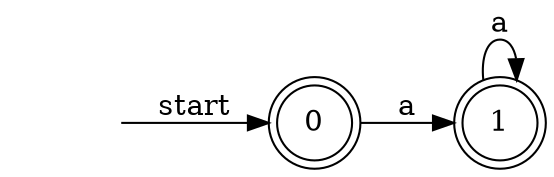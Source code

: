 digraph finite_state_machine {
  rankdir = LR;
  node [shape = doublecircle]; 0;
  node [shape = doublecircle]; 1;
  node [shape = plaintext];
  "" -> 0 [label = "start"];
  node [shape = circle];
  0->1 [label="a"];
  1->1 [label="a"];
}
